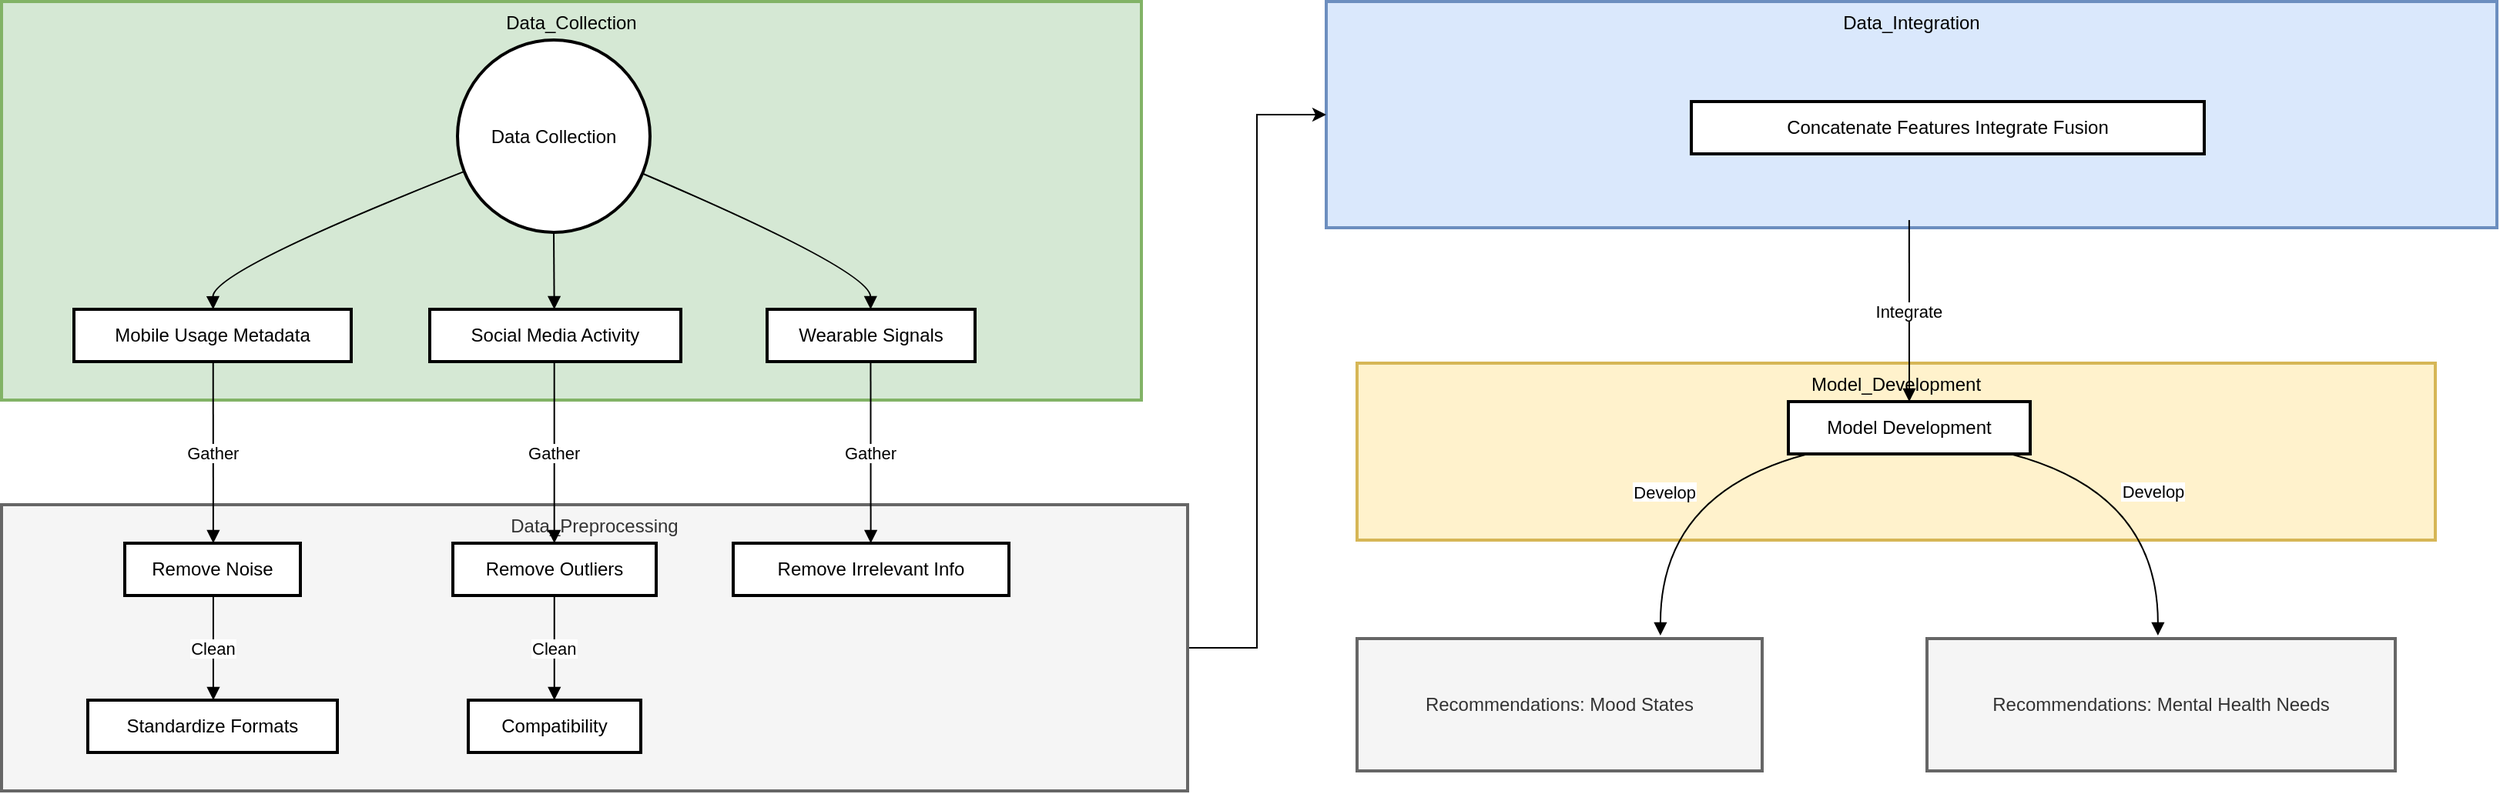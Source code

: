<mxfile version="24.4.0" type="github">
  <diagram name="Page-1" id="6tf_PHjiIzISdIIaNZcg">
    <mxGraphModel dx="1880" dy="1098" grid="1" gridSize="10" guides="1" tooltips="1" connect="1" arrows="1" fold="1" page="1" pageScale="1" pageWidth="827" pageHeight="1169" math="0" shadow="0">
      <root>
        <mxCell id="0" />
        <mxCell id="1" parent="0" />
        <mxCell id="vxuBwn0_mrIb5S-iQM2v-72" value="Recommendations: Mood States" style="whiteSpace=wrap;strokeWidth=2;fillColor=#f5f5f5;fontColor=#333333;strokeColor=#666666;" vertex="1" parent="1">
          <mxGeometry x="1080" y="434" width="263" height="86" as="geometry" />
        </mxCell>
        <mxCell id="vxuBwn0_mrIb5S-iQM2v-73" value="Recommendations: Mental Health Needs" style="whiteSpace=wrap;strokeWidth=2;fillColor=#f5f5f5;fontColor=#333333;strokeColor=#666666;" vertex="1" parent="1">
          <mxGeometry x="1450" y="434" width="304" height="86" as="geometry" />
        </mxCell>
        <mxCell id="vxuBwn0_mrIb5S-iQM2v-74" value="Model_Development" style="whiteSpace=wrap;strokeWidth=2;verticalAlign=top;fillColor=#fff2cc;strokeColor=#d6b656;" vertex="1" parent="1">
          <mxGeometry x="1080" y="255" width="700" height="115" as="geometry" />
        </mxCell>
        <mxCell id="vxuBwn0_mrIb5S-iQM2v-75" value="Model Development" style="whiteSpace=wrap;strokeWidth=2;" vertex="1" parent="1">
          <mxGeometry x="1360" y="280" width="157" height="34" as="geometry" />
        </mxCell>
        <mxCell id="vxuBwn0_mrIb5S-iQM2v-76" value="Data_Integration" style="whiteSpace=wrap;strokeWidth=2;verticalAlign=top;fillColor=#dae8fc;strokeColor=#6c8ebf;" vertex="1" parent="1">
          <mxGeometry x="1060" y="20" width="760" height="147" as="geometry" />
        </mxCell>
        <mxCell id="vxuBwn0_mrIb5S-iQM2v-77" value="Concatenate Features Integrate Fusion" style="whiteSpace=wrap;strokeWidth=2;" vertex="1" parent="1">
          <mxGeometry x="1297" y="85" width="333" height="34" as="geometry" />
        </mxCell>
        <mxCell id="vxuBwn0_mrIb5S-iQM2v-109" style="edgeStyle=orthogonalEdgeStyle;rounded=0;orthogonalLoop=1;jettySize=auto;html=1;entryX=0;entryY=0.5;entryDx=0;entryDy=0;" edge="1" parent="1" source="vxuBwn0_mrIb5S-iQM2v-81" target="vxuBwn0_mrIb5S-iQM2v-76">
          <mxGeometry relative="1" as="geometry" />
        </mxCell>
        <mxCell id="vxuBwn0_mrIb5S-iQM2v-81" value="Data_Preprocessing" style="whiteSpace=wrap;strokeWidth=2;verticalAlign=top;fillColor=#f5f5f5;fontColor=#333333;strokeColor=#666666;" vertex="1" parent="1">
          <mxGeometry x="200" y="347" width="770" height="186" as="geometry" />
        </mxCell>
        <mxCell id="vxuBwn0_mrIb5S-iQM2v-82" value="Remove Noise" style="whiteSpace=wrap;strokeWidth=2;" vertex="1" parent="1">
          <mxGeometry x="280" y="372" width="114" height="34" as="geometry" />
        </mxCell>
        <mxCell id="vxuBwn0_mrIb5S-iQM2v-83" value="Remove Outliers" style="whiteSpace=wrap;strokeWidth=2;" vertex="1" parent="1">
          <mxGeometry x="493" y="372" width="132" height="34" as="geometry" />
        </mxCell>
        <mxCell id="vxuBwn0_mrIb5S-iQM2v-84" value="Remove Irrelevant Info" style="whiteSpace=wrap;strokeWidth=2;" vertex="1" parent="1">
          <mxGeometry x="675" y="372" width="179" height="34" as="geometry" />
        </mxCell>
        <mxCell id="vxuBwn0_mrIb5S-iQM2v-85" value="Standardize Formats" style="whiteSpace=wrap;strokeWidth=2;" vertex="1" parent="1">
          <mxGeometry x="256" y="474" width="162" height="34" as="geometry" />
        </mxCell>
        <mxCell id="vxuBwn0_mrIb5S-iQM2v-86" value="Compatibility" style="whiteSpace=wrap;strokeWidth=2;" vertex="1" parent="1">
          <mxGeometry x="503" y="474" width="112" height="34" as="geometry" />
        </mxCell>
        <mxCell id="vxuBwn0_mrIb5S-iQM2v-87" value="Data_Collection" style="whiteSpace=wrap;strokeWidth=2;verticalAlign=top;fillColor=#d5e8d4;strokeColor=#82b366;" vertex="1" parent="1">
          <mxGeometry x="200" y="20" width="740" height="259" as="geometry" />
        </mxCell>
        <mxCell id="vxuBwn0_mrIb5S-iQM2v-88" value="Mobile Usage Metadata" style="whiteSpace=wrap;strokeWidth=2;" vertex="1" parent="1">
          <mxGeometry x="247" y="220" width="180" height="34" as="geometry" />
        </mxCell>
        <mxCell id="vxuBwn0_mrIb5S-iQM2v-89" value="Data Collection" style="ellipse;aspect=fixed;strokeWidth=2;whiteSpace=wrap;" vertex="1" parent="1">
          <mxGeometry x="496" y="45" width="125" height="125" as="geometry" />
        </mxCell>
        <mxCell id="vxuBwn0_mrIb5S-iQM2v-90" value="Social Media Activity" style="whiteSpace=wrap;strokeWidth=2;" vertex="1" parent="1">
          <mxGeometry x="478" y="220" width="163" height="34" as="geometry" />
        </mxCell>
        <mxCell id="vxuBwn0_mrIb5S-iQM2v-91" value="Wearable Signals" style="whiteSpace=wrap;strokeWidth=2;" vertex="1" parent="1">
          <mxGeometry x="697" y="220" width="135" height="34" as="geometry" />
        </mxCell>
        <mxCell id="vxuBwn0_mrIb5S-iQM2v-92" value="" style="curved=1;startArrow=none;endArrow=block;exitX=0.002;exitY=0.699;entryX=0.502;entryY=0.008;rounded=0;" edge="1" parent="1" source="vxuBwn0_mrIb5S-iQM2v-89" target="vxuBwn0_mrIb5S-iQM2v-88">
          <mxGeometry relative="1" as="geometry">
            <Array as="points">
              <mxPoint x="337" y="195" />
            </Array>
          </mxGeometry>
        </mxCell>
        <mxCell id="vxuBwn0_mrIb5S-iQM2v-93" value="" style="curved=1;startArrow=none;endArrow=block;exitX=0.503;exitY=1.002;entryX=0.496;entryY=0.008;rounded=0;" edge="1" parent="1" source="vxuBwn0_mrIb5S-iQM2v-89" target="vxuBwn0_mrIb5S-iQM2v-90">
          <mxGeometry relative="1" as="geometry">
            <Array as="points" />
          </mxGeometry>
        </mxCell>
        <mxCell id="vxuBwn0_mrIb5S-iQM2v-94" value="" style="curved=1;startArrow=none;endArrow=block;exitX=1.004;exitY=0.715;entryX=0.498;entryY=0.008;rounded=0;" edge="1" parent="1" source="vxuBwn0_mrIb5S-iQM2v-89" target="vxuBwn0_mrIb5S-iQM2v-91">
          <mxGeometry relative="1" as="geometry">
            <Array as="points">
              <mxPoint x="764" y="195" />
            </Array>
          </mxGeometry>
        </mxCell>
        <mxCell id="vxuBwn0_mrIb5S-iQM2v-95" value="Gather" style="curved=1;startArrow=none;endArrow=block;exitX=0.502;exitY=0.993;entryX=0.504;entryY=0.008;rounded=0;" edge="1" parent="1" source="vxuBwn0_mrIb5S-iQM2v-88" target="vxuBwn0_mrIb5S-iQM2v-82">
          <mxGeometry relative="1" as="geometry">
            <Array as="points" />
          </mxGeometry>
        </mxCell>
        <mxCell id="vxuBwn0_mrIb5S-iQM2v-96" value="Gather" style="curved=1;startArrow=none;endArrow=block;exitX=0.496;exitY=0.993;entryX=0.499;entryY=0.008;rounded=0;" edge="1" parent="1" source="vxuBwn0_mrIb5S-iQM2v-90" target="vxuBwn0_mrIb5S-iQM2v-83">
          <mxGeometry relative="1" as="geometry">
            <Array as="points" />
          </mxGeometry>
        </mxCell>
        <mxCell id="vxuBwn0_mrIb5S-iQM2v-97" value="Gather" style="curved=1;startArrow=none;endArrow=block;exitX=0.498;exitY=0.993;entryX=0.499;entryY=0.008;rounded=0;" edge="1" parent="1" source="vxuBwn0_mrIb5S-iQM2v-91" target="vxuBwn0_mrIb5S-iQM2v-84">
          <mxGeometry relative="1" as="geometry">
            <Array as="points" />
          </mxGeometry>
        </mxCell>
        <mxCell id="vxuBwn0_mrIb5S-iQM2v-98" value="Clean" style="curved=1;startArrow=none;endArrow=block;exitX=0.504;exitY=0.993;entryX=0.503;entryY=0.008;rounded=0;" edge="1" parent="1" source="vxuBwn0_mrIb5S-iQM2v-82" target="vxuBwn0_mrIb5S-iQM2v-85">
          <mxGeometry relative="1" as="geometry">
            <Array as="points" />
          </mxGeometry>
        </mxCell>
        <mxCell id="vxuBwn0_mrIb5S-iQM2v-99" value="Clean" style="curved=1;startArrow=none;endArrow=block;exitX=0.499;exitY=0.993;entryX=0.499;entryY=0.008;rounded=0;" edge="1" parent="1" source="vxuBwn0_mrIb5S-iQM2v-83" target="vxuBwn0_mrIb5S-iQM2v-86">
          <mxGeometry relative="1" as="geometry">
            <Array as="points" />
          </mxGeometry>
        </mxCell>
        <mxCell id="vxuBwn0_mrIb5S-iQM2v-103" value="Integrate" style="curved=1;startArrow=none;endArrow=block;exitX=0.499;exitY=0.993;entryX=0.5;entryY=0.008;rounded=0;" edge="1" parent="1" target="vxuBwn0_mrIb5S-iQM2v-75">
          <mxGeometry relative="1" as="geometry">
            <Array as="points" />
            <mxPoint x="1438.441" y="162.0" as="sourcePoint" />
          </mxGeometry>
        </mxCell>
        <mxCell id="vxuBwn0_mrIb5S-iQM2v-104" value="Develop" style="curved=1;startArrow=none;endArrow=block;exitX=0.087;exitY=0.993;entryX=0.5;entryY=0.008;rounded=0;" edge="1" parent="1" source="vxuBwn0_mrIb5S-iQM2v-75">
          <mxGeometry relative="1" as="geometry">
            <Array as="points">
              <mxPoint x="1277" y="339" />
            </Array>
            <mxPoint x="1276.952" y="432" as="targetPoint" />
          </mxGeometry>
        </mxCell>
        <mxCell id="vxuBwn0_mrIb5S-iQM2v-105" value="Develop" style="curved=1;startArrow=none;endArrow=block;exitX=0.912;exitY=0.993;entryX=0.5;entryY=0.008;rounded=0;" edge="1" parent="1" source="vxuBwn0_mrIb5S-iQM2v-75">
          <mxGeometry relative="1" as="geometry">
            <Array as="points">
              <mxPoint x="1600" y="339" />
            </Array>
            <mxPoint x="1599.929" y="432" as="targetPoint" />
          </mxGeometry>
        </mxCell>
      </root>
    </mxGraphModel>
  </diagram>
</mxfile>
